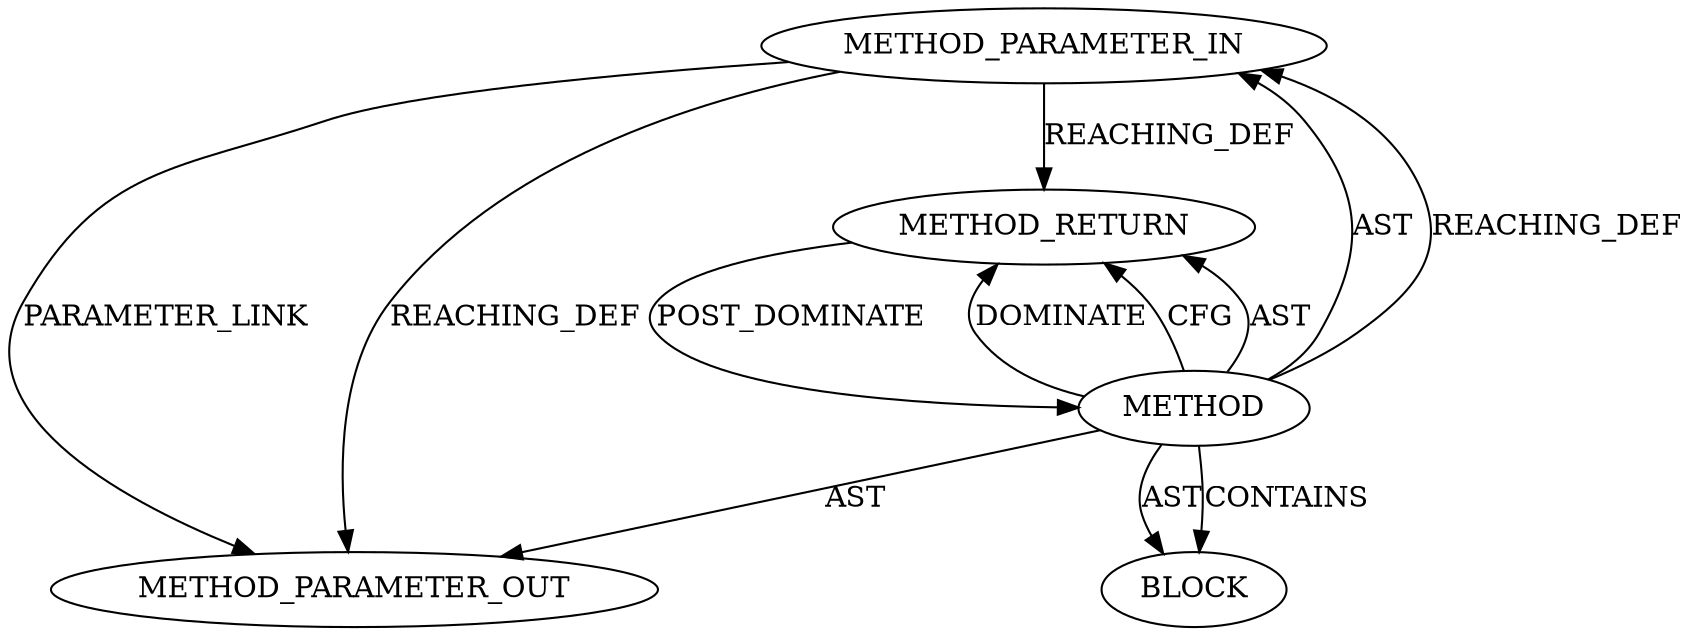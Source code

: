 digraph {
  25237 [label=METHOD_PARAMETER_IN ORDER=1 CODE="p1" IS_VARIADIC=false TYPE_FULL_NAME="ANY" EVALUATION_STRATEGY="BY_VALUE" INDEX=1 NAME="p1"]
  27099 [label=METHOD_PARAMETER_OUT ORDER=1 CODE="p1" IS_VARIADIC=false TYPE_FULL_NAME="ANY" EVALUATION_STRATEGY="BY_VALUE" INDEX=1 NAME="p1"]
  25238 [label=BLOCK ORDER=1 ARGUMENT_INDEX=1 CODE="<empty>" TYPE_FULL_NAME="ANY"]
  25239 [label=METHOD_RETURN ORDER=2 CODE="RET" TYPE_FULL_NAME="ANY" EVALUATION_STRATEGY="BY_VALUE"]
  25236 [label=METHOD AST_PARENT_TYPE="NAMESPACE_BLOCK" AST_PARENT_FULL_NAME="<global>" ORDER=0 CODE="<empty>" FULL_NAME="TLS1_get_version" IS_EXTERNAL=true FILENAME="<empty>" SIGNATURE="" NAME="TLS1_get_version"]
  25237 -> 27099 [label=PARAMETER_LINK ]
  25237 -> 25239 [label=REACHING_DEF VARIABLE="p1"]
  25236 -> 27099 [label=AST ]
  25236 -> 25237 [label=AST ]
  25237 -> 27099 [label=REACHING_DEF VARIABLE="p1"]
  25236 -> 25237 [label=REACHING_DEF VARIABLE=""]
  25239 -> 25236 [label=POST_DOMINATE ]
  25236 -> 25238 [label=AST ]
  25236 -> 25239 [label=DOMINATE ]
  25236 -> 25239 [label=CFG ]
  25236 -> 25238 [label=CONTAINS ]
  25236 -> 25239 [label=AST ]
}
